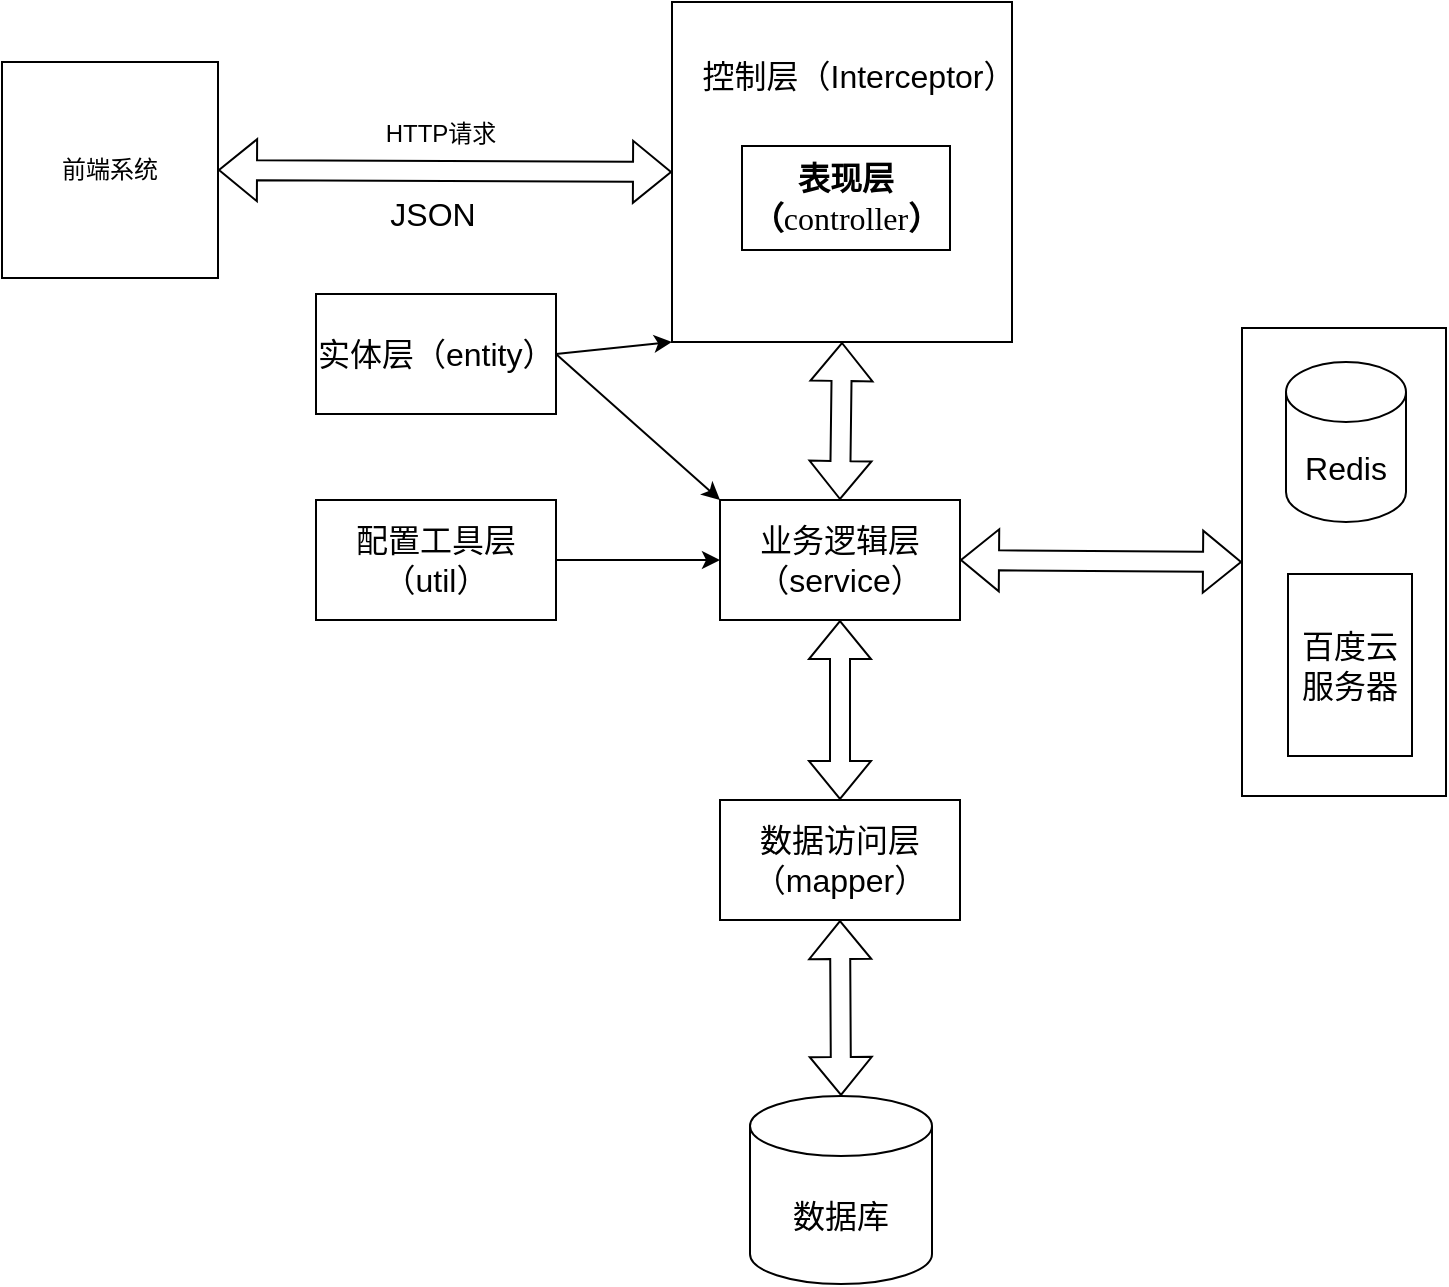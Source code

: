 <mxfile scale="1" border="20">
    <diagram id="CX3G9Xh7dB3GCvSDx5av" name="第 1 页">
        <mxGraphModel dx="2136" dy="571" grid="0" gridSize="10" guides="0" tooltips="1" connect="1" arrows="1" fold="1" page="1" pageScale="1" pageWidth="1169" pageHeight="827" background="#ffffff" math="0" shadow="0">
            <root>
                <mxCell id="0"/>
                <mxCell id="1" parent="0"/>
                <mxCell id="89" value="" style="whiteSpace=wrap;html=1;aspect=fixed;fontColor=#000000;" vertex="1" parent="1">
                    <mxGeometry x="292" y="7" width="170" height="170" as="geometry"/>
                </mxCell>
                <mxCell id="84" value="&lt;p class=&quot;MsoNormal&quot;&gt;&lt;b&gt;&lt;span style=&quot;font-family: 宋体; font-size: 12pt;&quot;&gt;表现层（&lt;/span&gt;&lt;/b&gt;&lt;span style=&quot;font-family: Calibri; font-size: 12pt; background-color: initial;&quot;&gt;controller&lt;/span&gt;&lt;b style=&quot;background-color: initial;&quot;&gt;&lt;span style=&quot;font-family: 宋体; font-size: 12pt;&quot;&gt;）&lt;/span&gt;&lt;/b&gt;&lt;/p&gt;" style="rounded=0;whiteSpace=wrap;html=1;" vertex="1" parent="1">
                    <mxGeometry x="327" y="79" width="104" height="52" as="geometry"/>
                </mxCell>
                <mxCell id="86" value="前端系统" style="whiteSpace=wrap;html=1;aspect=fixed;" vertex="1" parent="1">
                    <mxGeometry x="-43" y="37" width="108" height="108" as="geometry"/>
                </mxCell>
                <mxCell id="88" value="&lt;font color=&quot;#000000&quot;&gt;HTTP请求&lt;/font&gt;" style="text;html=1;align=center;verticalAlign=middle;resizable=0;points=[];autosize=1;strokeColor=none;fillColor=none;" vertex="1" parent="1">
                    <mxGeometry x="139" y="60" width="73" height="26" as="geometry"/>
                </mxCell>
                <mxCell id="90" value="&lt;font style=&quot;font-size: 16px;&quot;&gt;控制层（Interceptor）&lt;/font&gt;" style="text;html=1;align=center;verticalAlign=middle;resizable=0;points=[];autosize=1;strokeColor=none;fillColor=none;fontColor=#000000;" vertex="1" parent="1">
                    <mxGeometry x="298" y="28" width="174" height="31" as="geometry"/>
                </mxCell>
                <mxCell id="94" value="&lt;font style=&quot;font-size: 16px;&quot;&gt;业务逻辑层（service）&lt;/font&gt;" style="whiteSpace=wrap;html=1;fontColor=#000000;" vertex="1" parent="1">
                    <mxGeometry x="316" y="256" width="120" height="60" as="geometry"/>
                </mxCell>
                <mxCell id="97" value="&lt;font style=&quot;font-size: 16px;&quot;&gt;数据访问层（mapper）&lt;/font&gt;" style="whiteSpace=wrap;html=1;fontColor=#000000;" vertex="1" parent="1">
                    <mxGeometry x="316" y="406" width="120" height="60" as="geometry"/>
                </mxCell>
                <mxCell id="99" value="" style="shape=flexArrow;endArrow=classic;startArrow=classic;html=1;rounded=0;strokeColor=#000000;fontSize=16;fontColor=#000000;entryX=0.5;entryY=1;entryDx=0;entryDy=0;exitX=0.5;exitY=0;exitDx=0;exitDy=0;" edge="1" parent="1" source="97" target="94">
                    <mxGeometry width="100" height="100" relative="1" as="geometry">
                        <mxPoint x="339" y="404" as="sourcePoint"/>
                        <mxPoint x="439" y="304" as="targetPoint"/>
                    </mxGeometry>
                </mxCell>
                <mxCell id="LAEWNEZ6TCDx1piv8FlZ-120" style="edgeStyle=none;rounded=0;html=1;exitX=1;exitY=0.5;exitDx=0;exitDy=0;entryX=0;entryY=0;entryDx=0;entryDy=0;strokeColor=#000000;fontSize=16;fontColor=#000000;" edge="1" parent="1" source="103" target="94">
                    <mxGeometry relative="1" as="geometry"/>
                </mxCell>
                <mxCell id="LAEWNEZ6TCDx1piv8FlZ-121" style="edgeStyle=none;rounded=0;html=1;exitX=1;exitY=0.5;exitDx=0;exitDy=0;entryX=0;entryY=1;entryDx=0;entryDy=0;strokeColor=#000000;fontSize=16;fontColor=#000000;" edge="1" parent="1" source="103" target="89">
                    <mxGeometry relative="1" as="geometry"/>
                </mxCell>
                <mxCell id="103" value="&lt;font style=&quot;font-size: 16px;&quot;&gt;实体层（entity）&lt;/font&gt;" style="whiteSpace=wrap;html=1;fontColor=#000000;" vertex="1" parent="1">
                    <mxGeometry x="114" y="153" width="120" height="60" as="geometry"/>
                </mxCell>
                <mxCell id="LAEWNEZ6TCDx1piv8FlZ-119" style="edgeStyle=none;rounded=0;html=1;exitX=1;exitY=0.5;exitDx=0;exitDy=0;entryX=0;entryY=0.5;entryDx=0;entryDy=0;strokeColor=#000000;fontSize=16;fontColor=#000000;" edge="1" parent="1" source="112" target="94">
                    <mxGeometry relative="1" as="geometry"/>
                </mxCell>
                <mxCell id="112" value="&lt;span style=&quot;font-size: 16px;&quot;&gt;配置工具层（util）&lt;/span&gt;" style="whiteSpace=wrap;html=1;fontColor=#000000;" vertex="1" parent="1">
                    <mxGeometry x="114" y="256" width="120" height="60" as="geometry"/>
                </mxCell>
                <mxCell id="96" value="数据库" style="shape=cylinder3;whiteSpace=wrap;html=1;boundedLbl=1;backgroundOutline=1;size=15;strokeColor=#000000;fontSize=16;fontColor=#000000;" vertex="1" parent="1">
                    <mxGeometry x="331" y="554" width="91" height="94" as="geometry"/>
                </mxCell>
                <mxCell id="LAEWNEZ6TCDx1piv8FlZ-116" value="" style="group" vertex="1" connectable="0" parent="1">
                    <mxGeometry x="577" y="170" width="102" height="234" as="geometry"/>
                </mxCell>
                <mxCell id="108" value="" style="rounded=0;whiteSpace=wrap;html=1;strokeColor=#000000;fontSize=16;fontColor=#000000;" vertex="1" parent="LAEWNEZ6TCDx1piv8FlZ-116">
                    <mxGeometry width="102" height="234" as="geometry"/>
                </mxCell>
                <mxCell id="104" value="Redis" style="shape=cylinder3;whiteSpace=wrap;html=1;boundedLbl=1;backgroundOutline=1;size=15;strokeColor=#000000;fontSize=16;fontColor=#000000;" vertex="1" parent="LAEWNEZ6TCDx1piv8FlZ-116">
                    <mxGeometry x="22" y="17" width="60" height="80" as="geometry"/>
                </mxCell>
                <mxCell id="106" value="百度云服务器" style="rounded=0;whiteSpace=wrap;html=1;strokeColor=#000000;fontSize=16;fontColor=#000000;" vertex="1" parent="LAEWNEZ6TCDx1piv8FlZ-116">
                    <mxGeometry x="23" y="123" width="62" height="91" as="geometry"/>
                </mxCell>
                <mxCell id="LAEWNEZ6TCDx1piv8FlZ-117" value="" style="shape=flexArrow;endArrow=classic;startArrow=classic;html=1;rounded=0;strokeColor=#000000;fontSize=16;fontColor=#000000;entryX=0;entryY=0.5;entryDx=0;entryDy=0;exitX=1;exitY=0.5;exitDx=0;exitDy=0;" edge="1" parent="1" source="94" target="108">
                    <mxGeometry width="100" height="100" relative="1" as="geometry">
                        <mxPoint x="430" y="342" as="sourcePoint"/>
                        <mxPoint x="530" y="242" as="targetPoint"/>
                    </mxGeometry>
                </mxCell>
                <mxCell id="LAEWNEZ6TCDx1piv8FlZ-118" value="" style="shape=flexArrow;endArrow=classic;startArrow=classic;html=1;rounded=0;strokeColor=#000000;fontSize=16;fontColor=#000000;entryX=0.5;entryY=1;entryDx=0;entryDy=0;exitX=0.5;exitY=0;exitDx=0;exitDy=0;exitPerimeter=0;" edge="1" parent="1" source="96" target="97">
                    <mxGeometry width="100" height="100" relative="1" as="geometry">
                        <mxPoint x="351" y="655" as="sourcePoint"/>
                        <mxPoint x="451" y="555" as="targetPoint"/>
                    </mxGeometry>
                </mxCell>
                <mxCell id="LAEWNEZ6TCDx1piv8FlZ-122" value="" style="shape=flexArrow;endArrow=classic;startArrow=classic;html=1;rounded=0;strokeColor=#000000;fontSize=16;fontColor=#000000;entryX=0.5;entryY=1;entryDx=0;entryDy=0;exitX=0.5;exitY=0;exitDx=0;exitDy=0;" edge="1" parent="1" source="94" target="89">
                    <mxGeometry width="100" height="100" relative="1" as="geometry">
                        <mxPoint x="324" y="312" as="sourcePoint"/>
                        <mxPoint x="424" y="212" as="targetPoint"/>
                    </mxGeometry>
                </mxCell>
                <mxCell id="LAEWNEZ6TCDx1piv8FlZ-123" value="" style="shape=flexArrow;endArrow=classic;startArrow=classic;html=1;rounded=0;strokeColor=#000000;fontSize=16;fontColor=#000000;entryX=0;entryY=0.5;entryDx=0;entryDy=0;exitX=1;exitY=0.5;exitDx=0;exitDy=0;" edge="1" parent="1" source="86" target="89">
                    <mxGeometry width="100" height="100" relative="1" as="geometry">
                        <mxPoint x="89" y="184" as="sourcePoint"/>
                        <mxPoint x="189" y="84" as="targetPoint"/>
                    </mxGeometry>
                </mxCell>
                <mxCell id="LAEWNEZ6TCDx1piv8FlZ-124" value="JSON" style="text;html=1;align=center;verticalAlign=middle;resizable=0;points=[];autosize=1;strokeColor=none;fillColor=none;fontSize=16;fontColor=#000000;" vertex="1" parent="1">
                    <mxGeometry x="141" y="97" width="61" height="31" as="geometry"/>
                </mxCell>
            </root>
        </mxGraphModel>
    </diagram>
    <diagram id="anC4GNeqcOEbdoiPuJC1" name="第 2 页">
        <mxGraphModel dx="532" dy="314" grid="1" gridSize="10" guides="1" tooltips="1" connect="1" arrows="1" fold="1" page="1" pageScale="1" pageWidth="1169" pageHeight="827" math="0" shadow="0">
            <root>
                <mxCell id="0"/>
                <mxCell id="1" parent="0"/>
            </root>
        </mxGraphModel>
    </diagram>
</mxfile>